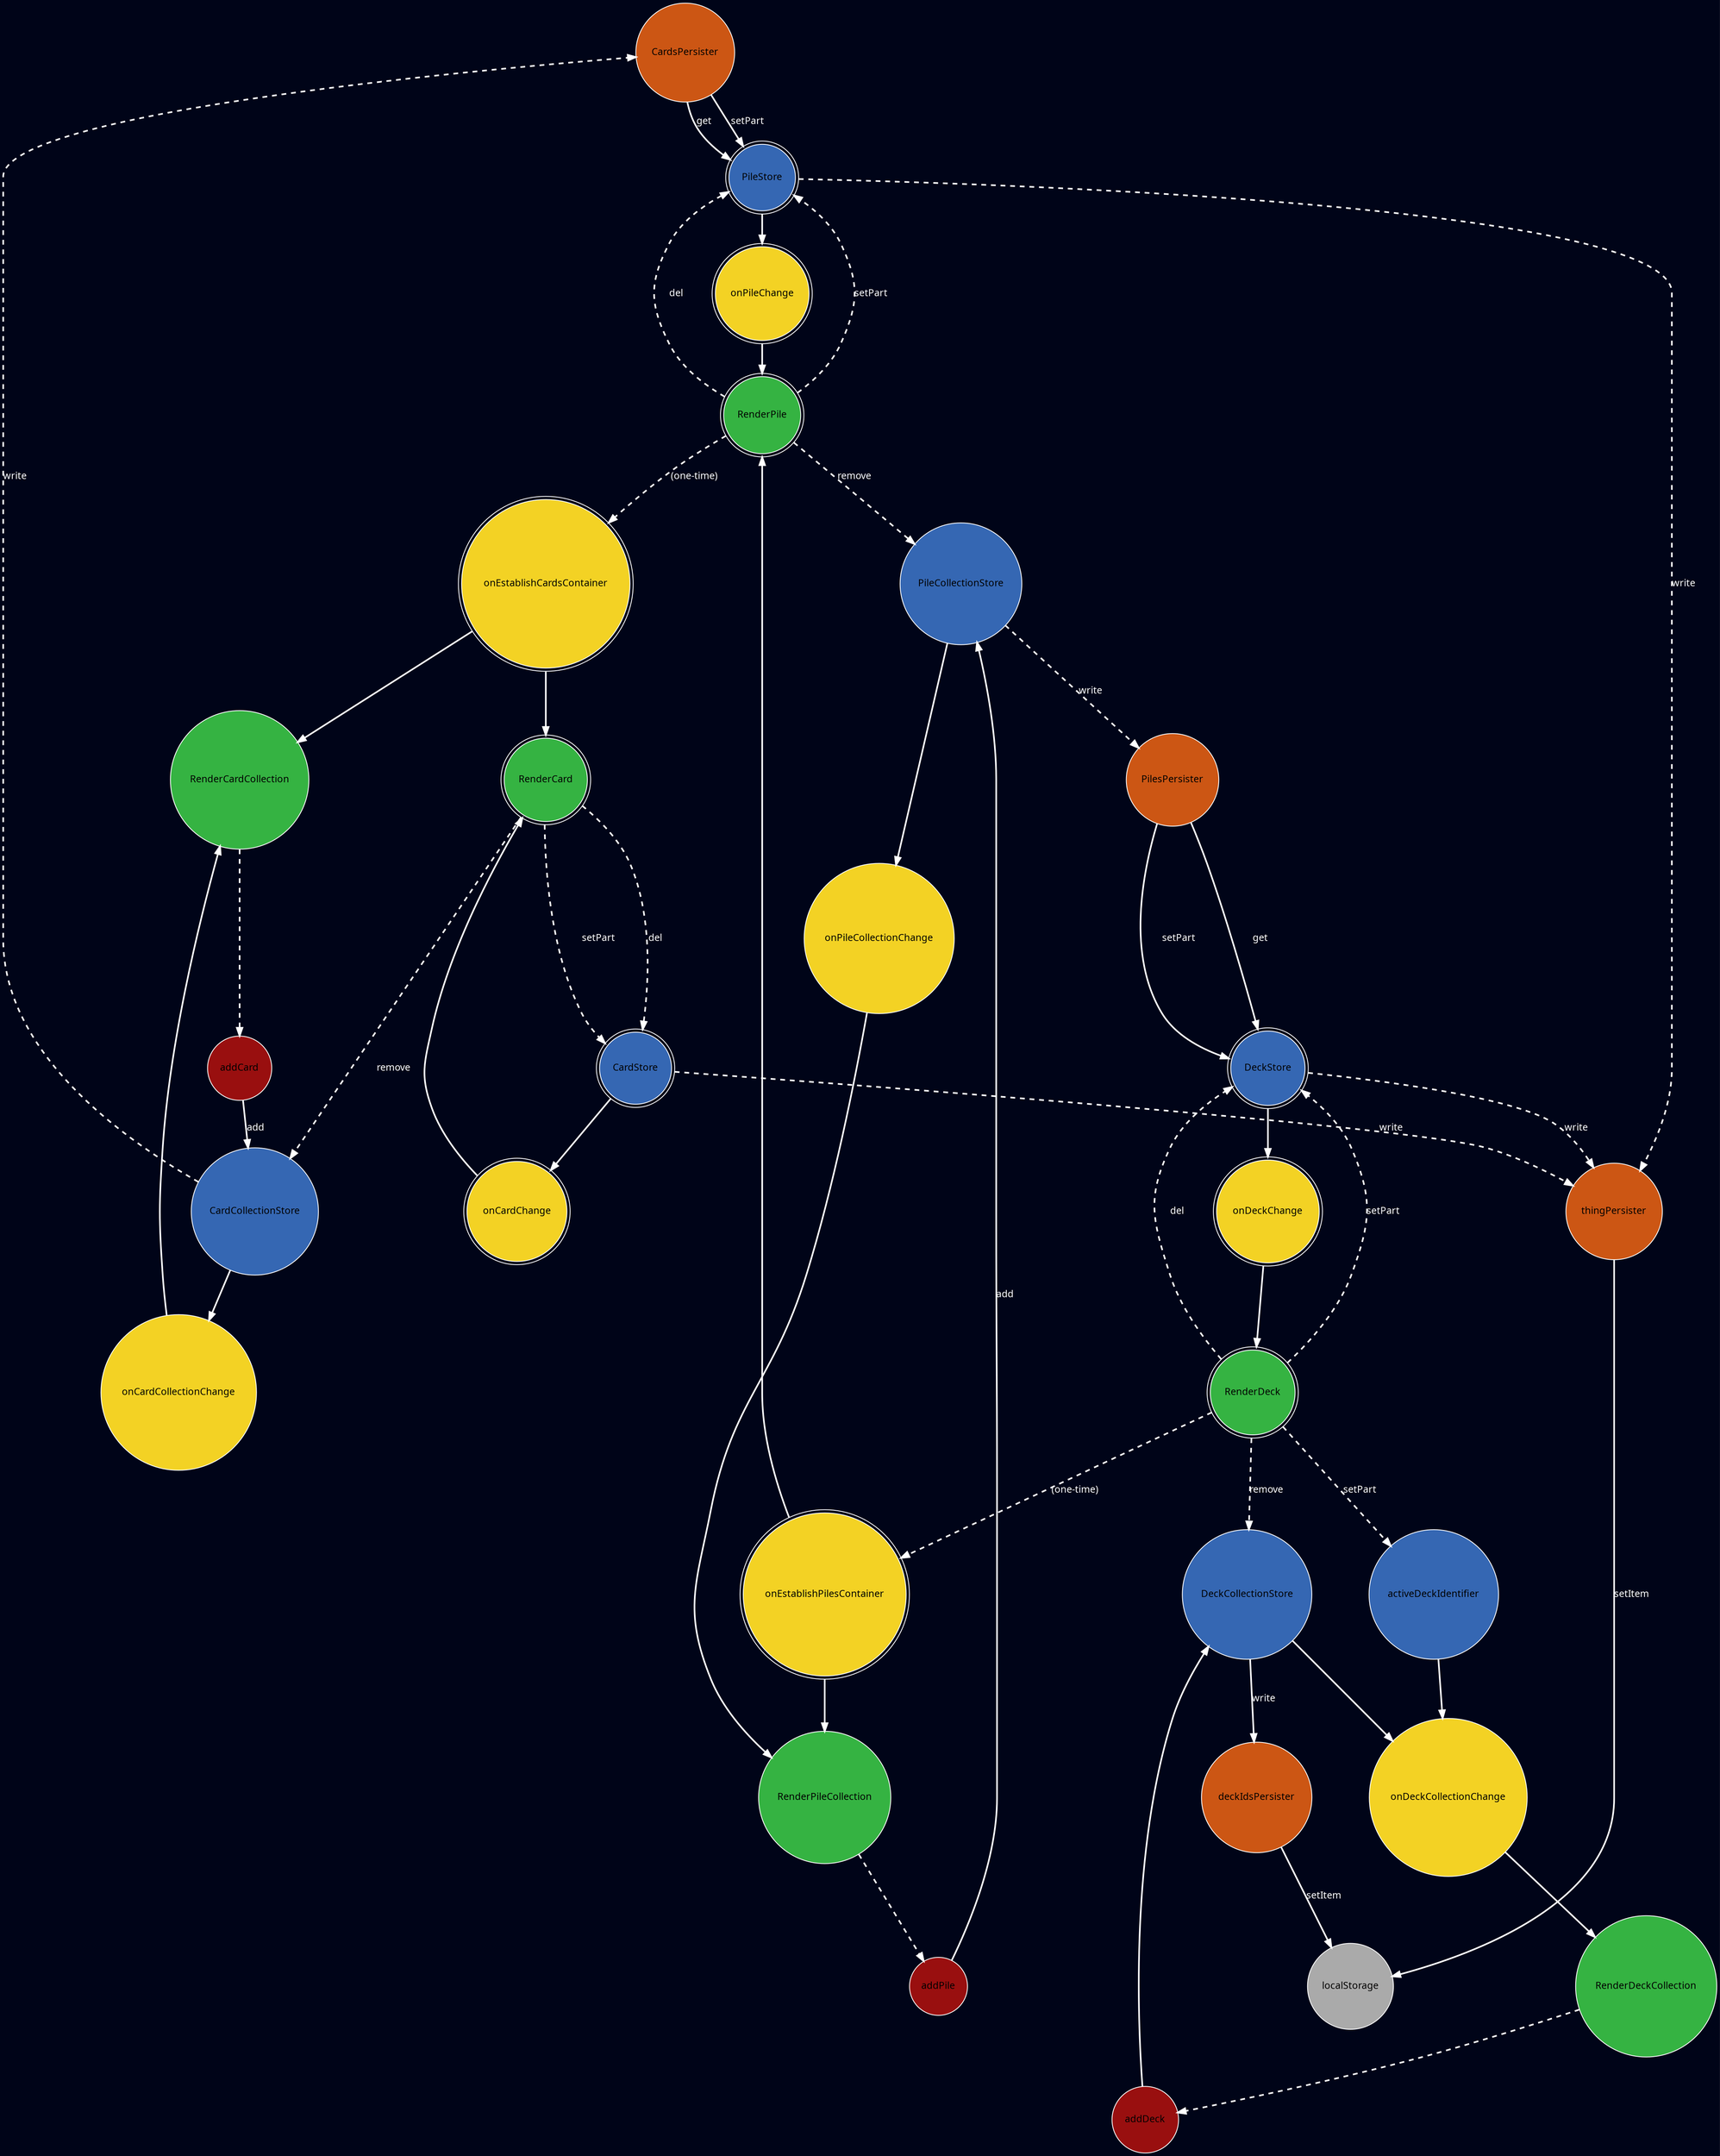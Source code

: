 digraph {
  graph [fontsize=12, fontname=Ubuntu, penwidth=3];
  node [fontsize=12, fontname=Ubuntu, shape=circle, style=filled, color="#ffffff"];
  edge [fontsize=12, fontname=Ubuntu, color="#ffffff", fontcolor="#ffffff", penwidth=2];
  nodesep=1;
  overlap=false;
  root=thingPersister;
  dim=4;
  mode=ipsep;
  sep=0.4
  bgcolor="#000418";
    
  // Persisters
  CardsPersister [fillcolor="0.06 0.9 0.8"];
  PilesPersister [fillcolor="0.06 0.9 0.8"];
  deckIdsPersister [fillcolor="0.06 0.9 0.8"];
  thingPersister [fillcolor="0.06 0.9 0.8"];
  CardsPersister -> PileStore [label="setPart"];
  CardsPersister -> PileStore [label="get"];
  PilesPersister -> DeckStore [label="setPart"];
  PilesPersister -> DeckStore [label="get"];
  deckIdsPersister -> localStorage [label="setItem"];
  thingPersister -> localStorage [label="setItem"];
  
  localStorage [fillcolor="#aaaaaa"];

  // Stores
  DeckCollectionStore [fillcolor="0.6 0.7 0.7"];
  DeckStore [shape=doublecircle, fillcolor="0.6 0.7 0.7"];
  activeDeckIdentifier [fillcolor="0.6 0.7 0.7"];
  PileCollectionStore [fillcolor="0.6 0.7 0.7"];
  PileStore [shape=doublecircle, fillcolor="0.6 0.7 0.7"];
  CardCollectionStore [fillcolor="0.6 0.7 0.7"];
  CardStore [shape=doublecircle, fillcolor="0.6 0.7 0.7"];

  // Responders
  onDeckCollectionChange [fillcolor="0.14 0.85 0.95"];
  onDeckChange [shape=doublecircle, fillcolor="0.14 0.85 0.95"];
  onPileCollectionChange [fillcolor="0.14 0.85 0.95"];
  onPileChange [shape=doublecircle, fillcolor="0.14 0.85 0.95"];
  onEstablishPilesContainer [shape=doublecircle, fillcolor="0.14 0.85 0.95"];
  onCardCollectionChange [fillcolor="0.14 0.85 0.95"];
  onCardChange [shape=doublecircle, fillcolor="0.14 0.85 0.95"];
  onEstablishCardsContainer [shape=doublecircle, fillcolor="0.14 0.85 0.95"];
  
  DeckCollectionStore -> onDeckCollectionChange;
  DeckCollectionStore -> deckIdsPersister [label="write"];
  activeDeckIdentifier -> onDeckCollectionChange;
  DeckStore -> onDeckChange;
  DeckStore -> thingPersister [style=dashed, label="write"];
  PileCollectionStore -> onPileCollectionChange;
  PileStore -> onPileChange;
  PileStore -> thingPersister [style=dashed, label="write"];
  PileCollectionStore -> PilesPersister [style=dashed, label="write"];
  CardCollectionStore -> onCardCollectionChange;
  CardStore -> onCardChange;
  CardStore -> thingPersister [style=dashed, label="write"];
  CardCollectionStore -> CardsPersister [style=dashed, label="write"];

  // Renderers
  RenderDeckCollection [fillcolor="0.35 0.7 0.7"];
  RenderDeck [shape=doublecircle, fillcolor="0.35 0.7 0.7"];
  RenderPileCollection [fillcolor="0.35 0.7 0.7"];
  RenderPile [shape=doublecircle, fillcolor="0.35 0.7 0.7"];
  RenderCardCollection [fillcolor="0.35 0.7 0.7"];
  RenderCard [shape=doublecircle, fillcolor="0.35 0.7 0.7"];
  
  onDeckCollectionChange -> RenderDeckCollection;
  onDeckChange -> RenderDeck;
  RenderDeck -> onEstablishPilesContainer [style=dashed, label="(one-time)"];
  RenderPile -> onEstablishCardsContainer [style=dashed, label="(one-time)"];
  onEstablishPilesContainer -> RenderPileCollection;
  onEstablishPilesContainer -> RenderPile;
  onEstablishCardsContainer -> RenderCardCollection;
  onEstablishCardsContainer -> RenderCard;
  
  onPileCollectionChange -> RenderPileCollection;
  onPileChange -> RenderPile;
  onCardCollectionChange -> RenderCardCollection;
  onCardChange -> RenderCard;
  
  // Updaters
  addDeck [fillcolor="0 0.9 0.6"];
  addPile [fillcolor="0 0.9 0.6"];
  addCard [fillcolor="0 0.9 0.6"];
  addDeck -> DeckCollectionStore;
  addPile -> PileCollectionStore [label="add"]
  addCard -> CardCollectionStore [label="add"];
  RenderDeckCollection -> addDeck [style=dashed];
  RenderDeck -> activeDeckIdentifier [style=dashed, label="setPart"];
  RenderDeck -> DeckStore [style=dashed, label="setPart"];
  RenderDeck -> DeckStore [style=dashed, label="del"];
  RenderDeck -> DeckCollectionStore [style=dashed, label="remove"];
  RenderPileCollection -> addPile [style=dashed];
  RenderPile -> PileCollectionStore [style=dashed, label="remove"];
  RenderPile -> PileStore [style=dashed, label="del"];
  RenderPile -> PileStore [style=dashed, label="setPart"];
  RenderCardCollection -> addCard [style=dashed];
  RenderCard -> CardCollectionStore [style=dashed, label="remove"];
  RenderCard -> CardStore [style=dashed, label="del"];
  RenderCard -> CardStore [style=dashed, label="setPart"]
}